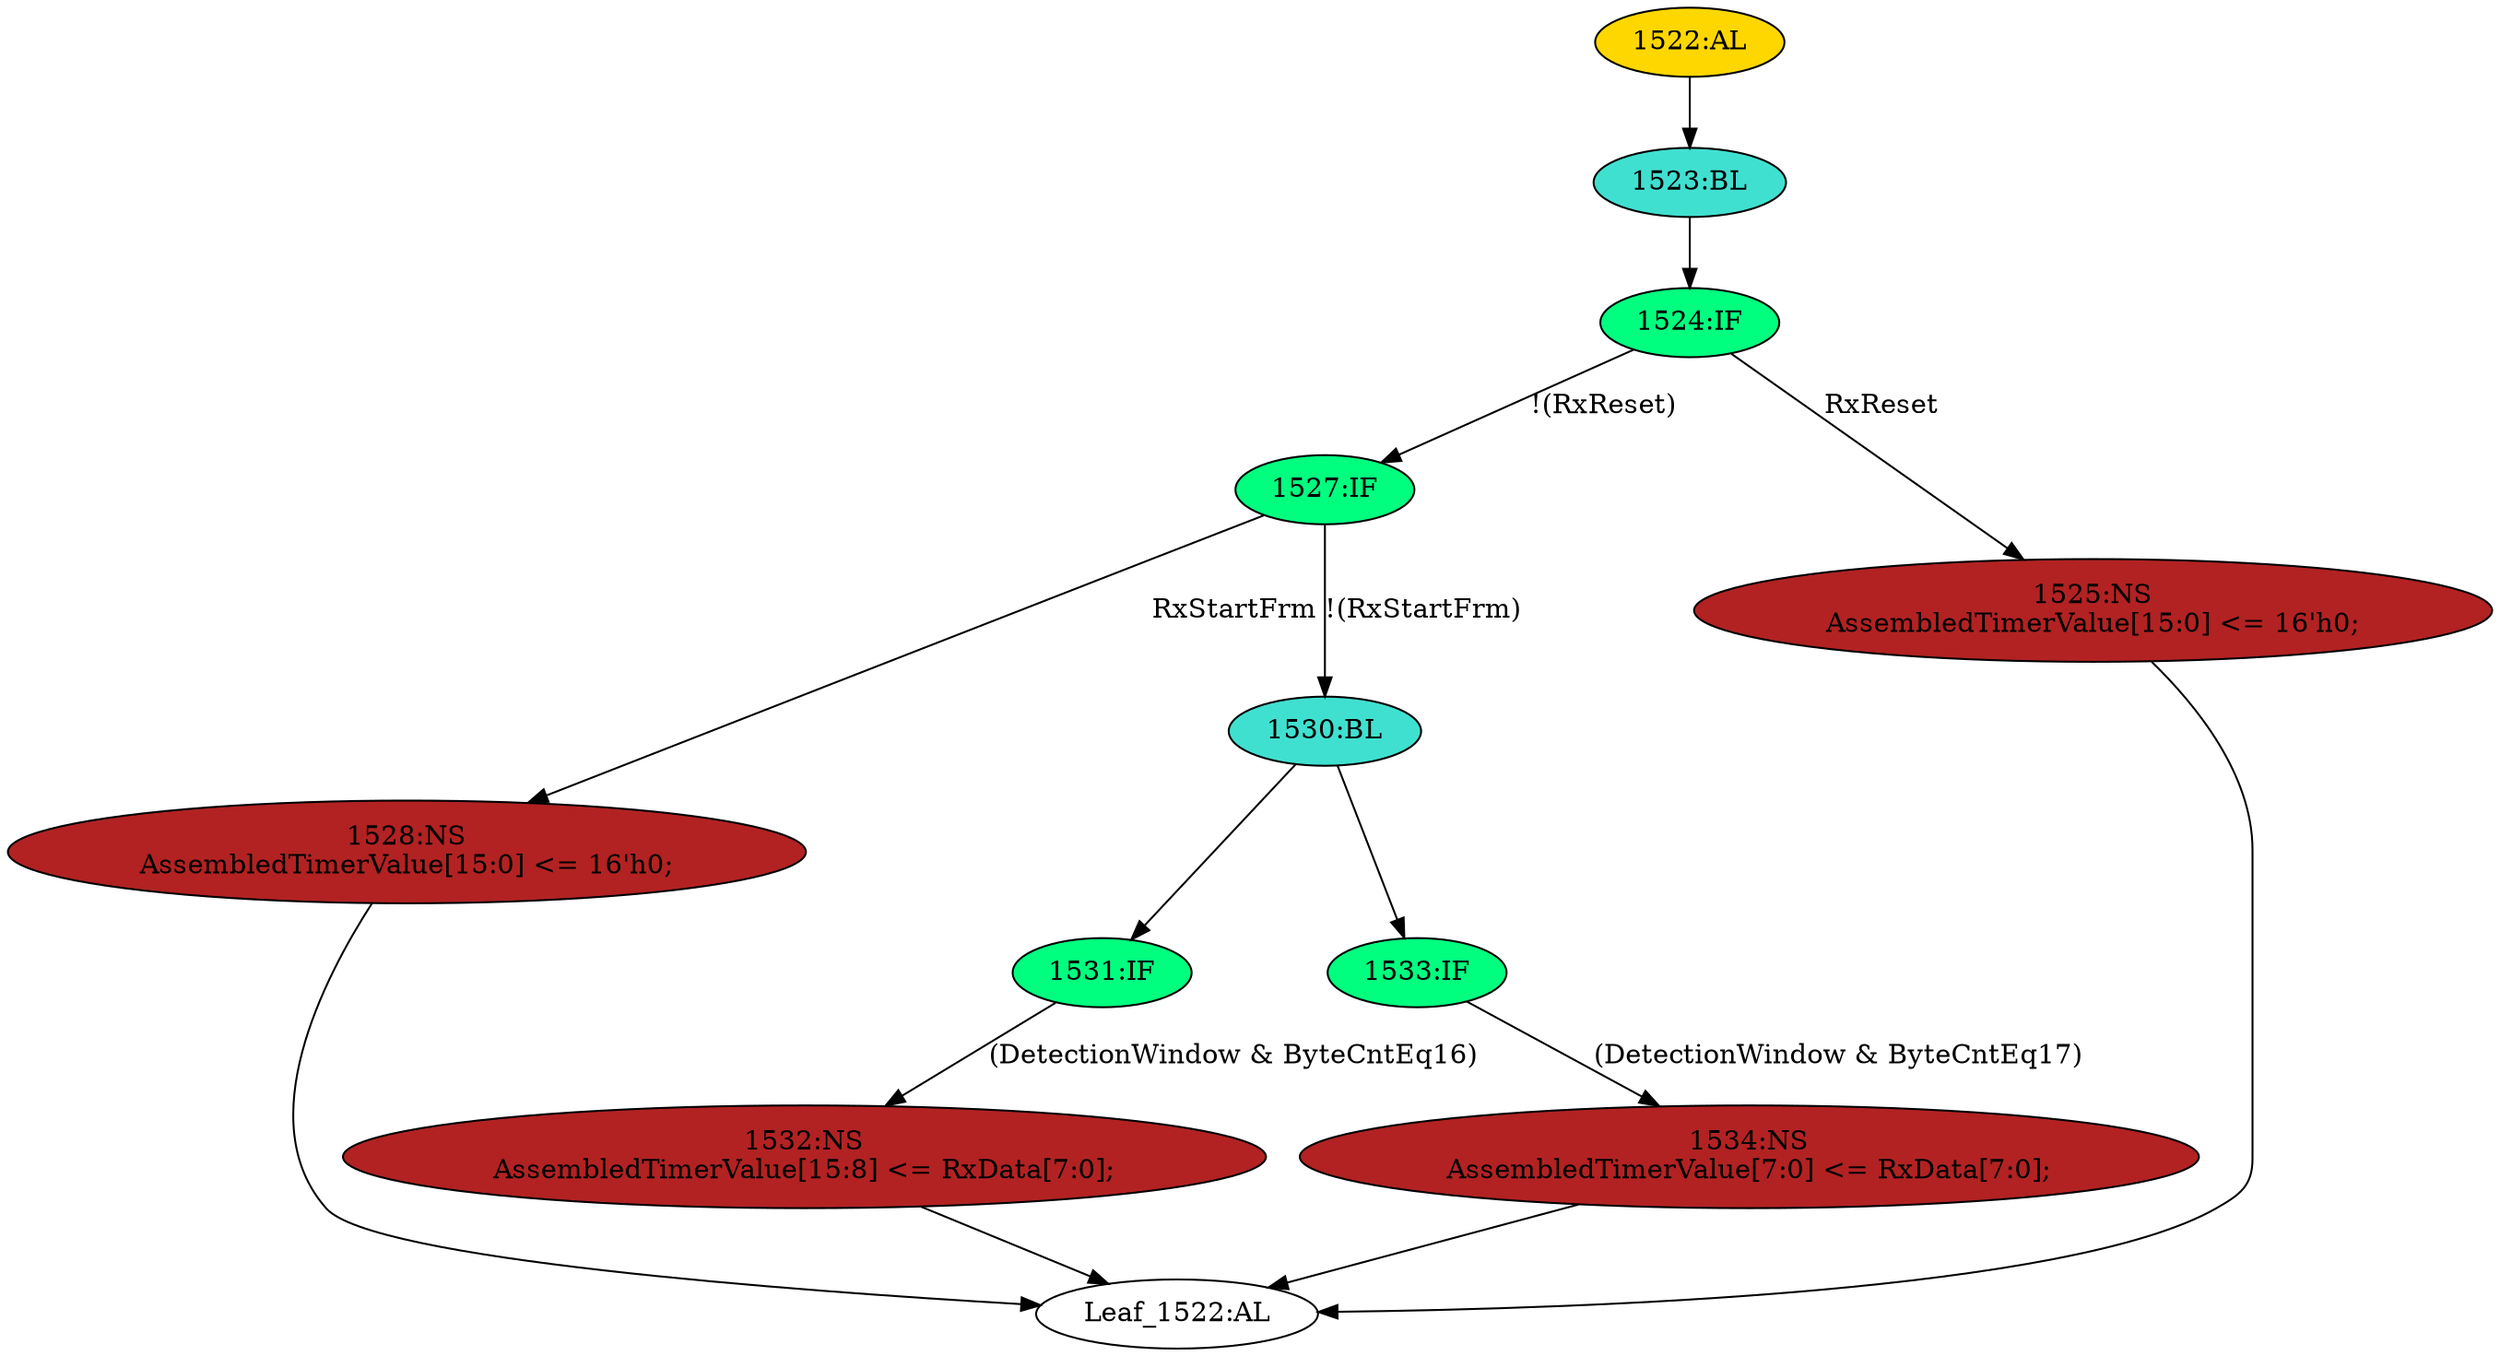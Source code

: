 strict digraph "" {
	node [label="\N"];
	"1522:AL"	 [ast="<pyverilog.vparser.ast.Always object at 0x7f37fb69aad0>",
		clk_sens=False,
		fillcolor=gold,
		label="1522:AL",
		sens="['MRxClk', 'RxReset']",
		statements="[]",
		style=filled,
		typ=Always,
		use_var="['RxStartFrm', 'RxData', 'DetectionWindow', 'RxReset', 'ByteCntEq17', 'ByteCntEq16']"];
	"1523:BL"	 [ast="<pyverilog.vparser.ast.Block object at 0x7f37fb674dd0>",
		fillcolor=turquoise,
		label="1523:BL",
		statements="[]",
		style=filled,
		typ=Block];
	"1522:AL" -> "1523:BL"	 [cond="[]",
		lineno=None];
	"1531:IF"	 [ast="<pyverilog.vparser.ast.IfStatement object at 0x7f37fb674f50>",
		fillcolor=springgreen,
		label="1531:IF",
		statements="[]",
		style=filled,
		typ=IfStatement];
	"1532:NS"	 [ast="<pyverilog.vparser.ast.NonblockingSubstitution object at 0x7f37fb674fd0>",
		fillcolor=firebrick,
		label="1532:NS
AssembledTimerValue[15:8] <= RxData[7:0];",
		statements="[<pyverilog.vparser.ast.NonblockingSubstitution object at 0x7f37fb674fd0>]",
		style=filled,
		typ=NonblockingSubstitution];
	"1531:IF" -> "1532:NS"	 [cond="['DetectionWindow', 'ByteCntEq16']",
		label="(DetectionWindow & ByteCntEq16)",
		lineno=1531];
	"1524:IF"	 [ast="<pyverilog.vparser.ast.IfStatement object at 0x7f37fb674410>",
		fillcolor=springgreen,
		label="1524:IF",
		statements="[]",
		style=filled,
		typ=IfStatement];
	"1523:BL" -> "1524:IF"	 [cond="[]",
		lineno=None];
	"Leaf_1522:AL"	 [def_var="['AssembledTimerValue']",
		label="Leaf_1522:AL"];
	"1532:NS" -> "Leaf_1522:AL"	 [cond="[]",
		lineno=None];
	"1534:NS"	 [ast="<pyverilog.vparser.ast.NonblockingSubstitution object at 0x7f37fb687250>",
		fillcolor=firebrick,
		label="1534:NS
AssembledTimerValue[7:0] <= RxData[7:0];",
		statements="[<pyverilog.vparser.ast.NonblockingSubstitution object at 0x7f37fb687250>]",
		style=filled,
		typ=NonblockingSubstitution];
	"1534:NS" -> "Leaf_1522:AL"	 [cond="[]",
		lineno=None];
	"1527:IF"	 [ast="<pyverilog.vparser.ast.IfStatement object at 0x7f37fb674110>",
		fillcolor=springgreen,
		label="1527:IF",
		statements="[]",
		style=filled,
		typ=IfStatement];
	"1528:NS"	 [ast="<pyverilog.vparser.ast.NonblockingSubstitution object at 0x7f37fb687650>",
		fillcolor=firebrick,
		label="1528:NS
AssembledTimerValue[15:0] <= 16'h0;",
		statements="[<pyverilog.vparser.ast.NonblockingSubstitution object at 0x7f37fb687650>]",
		style=filled,
		typ=NonblockingSubstitution];
	"1527:IF" -> "1528:NS"	 [cond="['RxStartFrm']",
		label=RxStartFrm,
		lineno=1527];
	"1530:BL"	 [ast="<pyverilog.vparser.ast.Block object at 0x7f37fb674f10>",
		fillcolor=turquoise,
		label="1530:BL",
		statements="[]",
		style=filled,
		typ=Block];
	"1527:IF" -> "1530:BL"	 [cond="['RxStartFrm']",
		label="!(RxStartFrm)",
		lineno=1527];
	"1524:IF" -> "1527:IF"	 [cond="['RxReset']",
		label="!(RxReset)",
		lineno=1524];
	"1525:NS"	 [ast="<pyverilog.vparser.ast.NonblockingSubstitution object at 0x7f37fb6878d0>",
		fillcolor=firebrick,
		label="1525:NS
AssembledTimerValue[15:0] <= 16'h0;",
		statements="[<pyverilog.vparser.ast.NonblockingSubstitution object at 0x7f37fb6878d0>]",
		style=filled,
		typ=NonblockingSubstitution];
	"1524:IF" -> "1525:NS"	 [cond="['RxReset']",
		label=RxReset,
		lineno=1524];
	"1525:NS" -> "Leaf_1522:AL"	 [cond="[]",
		lineno=None];
	"1533:IF"	 [ast="<pyverilog.vparser.ast.IfStatement object at 0x7f37fb687210>",
		fillcolor=springgreen,
		label="1533:IF",
		statements="[]",
		style=filled,
		typ=IfStatement];
	"1533:IF" -> "1534:NS"	 [cond="['DetectionWindow', 'ByteCntEq17']",
		label="(DetectionWindow & ByteCntEq17)",
		lineno=1533];
	"1528:NS" -> "Leaf_1522:AL"	 [cond="[]",
		lineno=None];
	"1530:BL" -> "1531:IF"	 [cond="[]",
		lineno=None];
	"1530:BL" -> "1533:IF"	 [cond="[]",
		lineno=None];
}
